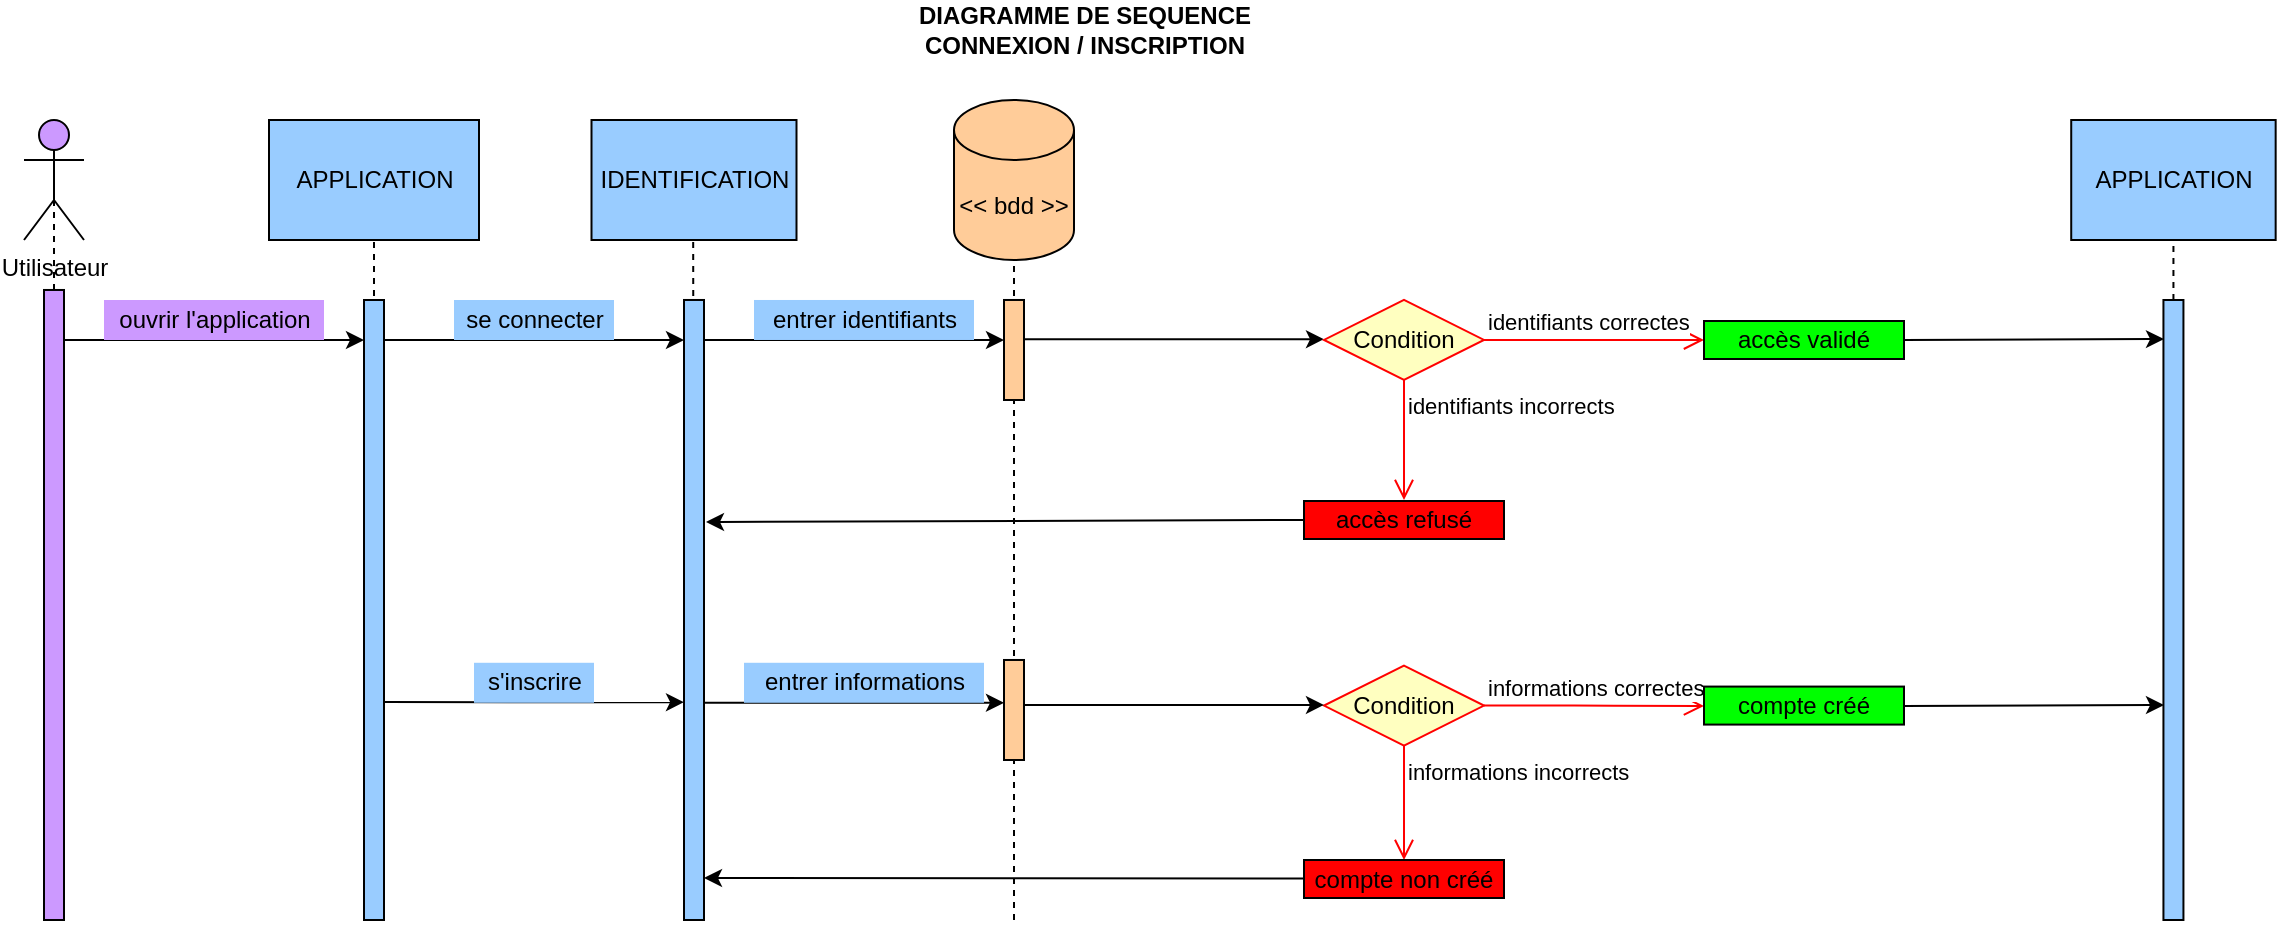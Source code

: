 <mxfile version="15.3.7" type="device"><diagram id="AM0xhpKbkET-VhJ2idW7" name="Page-1"><mxGraphModel dx="1278" dy="489" grid="1" gridSize="10" guides="1" tooltips="1" connect="1" arrows="1" fold="1" page="1" pageScale="1" pageWidth="827" pageHeight="1169" math="0" shadow="0"><root><mxCell id="0"/><mxCell id="1" parent="0"/><mxCell id="JyncEitehn_fcY9Y_TbM-84" value="identifiants correctes" style="edgeStyle=orthogonalEdgeStyle;html=1;align=left;verticalAlign=bottom;endArrow=open;endSize=8;strokeColor=#ff0000;fillColor=#CC99FF;" parent="1" source="JyncEitehn_fcY9Y_TbM-83" edge="1"><mxGeometry x="-1" relative="1" as="geometry"><mxPoint x="900" y="180" as="targetPoint"/></mxGeometry></mxCell><mxCell id="VBZJFwsdffEzWOCnubFp-1" value="Utilisateur" style="shape=umlActor;verticalLabelPosition=bottom;verticalAlign=top;html=1;outlineConnect=0;fillColor=#CC99FF;" parent="1" vertex="1"><mxGeometry x="60" y="70" width="30" height="60" as="geometry"/></mxCell><mxCell id="VBZJFwsdffEzWOCnubFp-3" value="" style="endArrow=none;dashed=1;html=1;entryX=0.5;entryY=0.5;entryDx=0;entryDy=0;entryPerimeter=0;fillColor=#CC99FF;startArrow=none;" parent="1" source="VBZJFwsdffEzWOCnubFp-2" target="VBZJFwsdffEzWOCnubFp-1" edge="1"><mxGeometry width="50" height="50" relative="1" as="geometry"><mxPoint x="75" y="400" as="sourcePoint"/><mxPoint x="110" y="280" as="targetPoint"/></mxGeometry></mxCell><mxCell id="VBZJFwsdffEzWOCnubFp-4" value="" style="endArrow=classic;html=1;exitX=1;exitY=0.333;exitDx=0;exitDy=0;exitPerimeter=0;" parent="1" edge="1"><mxGeometry width="50" height="50" relative="1" as="geometry"><mxPoint x="80" y="179.98" as="sourcePoint"/><mxPoint x="230" y="180" as="targetPoint"/></mxGeometry></mxCell><mxCell id="VBZJFwsdffEzWOCnubFp-6" value="ouvrir l'application" style="text;html=1;align=center;verticalAlign=middle;resizable=0;points=[];autosize=1;strokeColor=none;fillColor=#CC99FF;" parent="1" vertex="1"><mxGeometry x="100" y="160" width="110" height="20" as="geometry"/></mxCell><mxCell id="JyncEitehn_fcY9Y_TbM-33" value="&lt;b&gt;DIAGRAMME DE SEQUENCE&lt;br&gt;CONNEXION / INSCRIPTION&lt;/b&gt;" style="text;html=1;align=center;verticalAlign=middle;resizable=0;points=[];autosize=1;strokeColor=none;fillColor=none;" parent="1" vertex="1"><mxGeometry x="500" y="10" width="180" height="30" as="geometry"/></mxCell><mxCell id="JyncEitehn_fcY9Y_TbM-71" value="" style="endArrow=classic;html=1;exitX=1;exitY=0.333;exitDx=0;exitDy=0;exitPerimeter=0;fillColor=#99CCFF;" parent="1" edge="1"><mxGeometry width="50" height="50" relative="1" as="geometry"><mxPoint x="240.0" y="180.0" as="sourcePoint"/><mxPoint x="390" y="180.02" as="targetPoint"/></mxGeometry></mxCell><mxCell id="JyncEitehn_fcY9Y_TbM-72" value="se connecter" style="text;html=1;align=center;verticalAlign=middle;resizable=0;points=[];autosize=1;strokeColor=none;fillColor=#99CCFF;" parent="1" vertex="1"><mxGeometry x="275" y="160" width="80" height="20" as="geometry"/></mxCell><mxCell id="JyncEitehn_fcY9Y_TbM-73" value="" style="endArrow=classic;html=1;exitX=1;exitY=0.333;exitDx=0;exitDy=0;exitPerimeter=0;fillColor=#99CCFF;" parent="1" edge="1"><mxGeometry width="50" height="50" relative="1" as="geometry"><mxPoint x="240" y="361.06" as="sourcePoint"/><mxPoint x="390" y="361.08" as="targetPoint"/></mxGeometry></mxCell><mxCell id="JyncEitehn_fcY9Y_TbM-74" value="s'inscrire" style="text;html=1;align=center;verticalAlign=middle;resizable=0;points=[];autosize=1;strokeColor=none;fillColor=#99CCFF;" parent="1" vertex="1"><mxGeometry x="285" y="341.39" width="60" height="20" as="geometry"/></mxCell><mxCell id="JyncEitehn_fcY9Y_TbM-75" value="" style="endArrow=classic;html=1;exitX=1;exitY=0.333;exitDx=0;exitDy=0;exitPerimeter=0;" parent="1" edge="1"><mxGeometry width="50" height="50" relative="1" as="geometry"><mxPoint x="400" y="180" as="sourcePoint"/><mxPoint x="550" y="180.02" as="targetPoint"/></mxGeometry></mxCell><mxCell id="JyncEitehn_fcY9Y_TbM-76" value="entrer identifiants" style="text;html=1;align=center;verticalAlign=middle;resizable=0;points=[];autosize=1;strokeColor=none;fillColor=#99CCFF;" parent="1" vertex="1"><mxGeometry x="425" y="159.99" width="110" height="20" as="geometry"/></mxCell><mxCell id="JyncEitehn_fcY9Y_TbM-82" value="" style="endArrow=classic;html=1;exitX=1;exitY=0.333;exitDx=0;exitDy=0;exitPerimeter=0;" parent="1" edge="1"><mxGeometry width="50" height="50" relative="1" as="geometry"><mxPoint x="560" y="179.58" as="sourcePoint"/><mxPoint x="710" y="179.6" as="targetPoint"/></mxGeometry></mxCell><mxCell id="JyncEitehn_fcY9Y_TbM-83" value="Condition" style="rhombus;whiteSpace=wrap;html=1;fillColor=#ffffc0;strokeColor=#ff0000;" parent="1" vertex="1"><mxGeometry x="710" y="159.99" width="80" height="40" as="geometry"/></mxCell><mxCell id="JyncEitehn_fcY9Y_TbM-85" value="identifiants incorrects" style="edgeStyle=orthogonalEdgeStyle;html=1;align=left;verticalAlign=top;endArrow=open;endSize=8;strokeColor=#ff0000;fillColor=#CC99FF;" parent="1" source="JyncEitehn_fcY9Y_TbM-83" edge="1"><mxGeometry x="-1" relative="1" as="geometry"><mxPoint x="750" y="259.99" as="targetPoint"/></mxGeometry></mxCell><mxCell id="JyncEitehn_fcY9Y_TbM-88" value="accès refusé" style="rounded=0;whiteSpace=wrap;html=1;fillColor=#FF0000;" parent="1" vertex="1"><mxGeometry x="700" y="260.5" width="100" height="19" as="geometry"/></mxCell><mxCell id="JyncEitehn_fcY9Y_TbM-89" value="" style="endArrow=classic;html=1;fillColor=#CC99FF;exitX=0;exitY=0.5;exitDx=0;exitDy=0;" parent="1" source="JyncEitehn_fcY9Y_TbM-88" edge="1"><mxGeometry width="50" height="50" relative="1" as="geometry"><mxPoint x="570" y="350" as="sourcePoint"/><mxPoint x="401" y="271" as="targetPoint"/></mxGeometry></mxCell><mxCell id="JyncEitehn_fcY9Y_TbM-90" value="accès validé" style="rounded=0;whiteSpace=wrap;html=1;fillColor=#00FF00;" parent="1" vertex="1"><mxGeometry x="900" y="170.5" width="100" height="19" as="geometry"/></mxCell><mxCell id="JyncEitehn_fcY9Y_TbM-92" value="" style="endArrow=classic;html=1;fillColor=#99CCFF;" parent="1" edge="1"><mxGeometry width="50" height="50" relative="1" as="geometry"><mxPoint x="1000" y="180" as="sourcePoint"/><mxPoint x="1130" y="179.53" as="targetPoint"/></mxGeometry></mxCell><mxCell id="JyncEitehn_fcY9Y_TbM-93" value="" style="endArrow=none;dashed=1;html=1;fillColor=#99CCFF;entryX=0.5;entryY=0.5;entryDx=0;entryDy=0;entryPerimeter=0;" parent="1" edge="1"><mxGeometry width="50" height="50" relative="1" as="geometry"><mxPoint x="235" y="470" as="sourcePoint"/><mxPoint x="235" y="100.0" as="targetPoint"/></mxGeometry></mxCell><mxCell id="JyncEitehn_fcY9Y_TbM-94" value="" style="endArrow=none;dashed=1;html=1;fillColor=#CC99FF;entryX=0.5;entryY=0.5;entryDx=0;entryDy=0;entryPerimeter=0;" parent="1" edge="1"><mxGeometry width="50" height="50" relative="1" as="geometry"><mxPoint x="555" y="470" as="sourcePoint"/><mxPoint x="555" y="100" as="targetPoint"/></mxGeometry></mxCell><mxCell id="JyncEitehn_fcY9Y_TbM-95" value="" style="endArrow=none;dashed=1;html=1;fillColor=#99CCFF;entryX=0.5;entryY=0.5;entryDx=0;entryDy=0;entryPerimeter=0;startArrow=none;" parent="1" source="JyncEitehn_fcY9Y_TbM-118" edge="1"><mxGeometry width="50" height="50" relative="1" as="geometry"><mxPoint x="1135" y="400" as="sourcePoint"/><mxPoint x="1134.72" y="100.0" as="targetPoint"/></mxGeometry></mxCell><mxCell id="JyncEitehn_fcY9Y_TbM-98" value="" style="endArrow=none;dashed=1;html=1;fillColor=#99CCFF;entryX=0.5;entryY=0.5;entryDx=0;entryDy=0;entryPerimeter=0;" parent="1" target="JyncEitehn_fcY9Y_TbM-96" edge="1"><mxGeometry width="50" height="50" relative="1" as="geometry"><mxPoint x="1135" y="470" as="sourcePoint"/><mxPoint x="1134.72" y="100" as="targetPoint"/></mxGeometry></mxCell><mxCell id="JyncEitehn_fcY9Y_TbM-96" value="" style="rounded=0;whiteSpace=wrap;html=1;fillColor=#99CCFF;" parent="1" vertex="1"><mxGeometry x="1129.72" y="160" width="10" height="310" as="geometry"/></mxCell><mxCell id="JyncEitehn_fcY9Y_TbM-99" value="" style="endArrow=none;dashed=1;html=1;entryX=0.5;entryY=0.5;entryDx=0;entryDy=0;entryPerimeter=0;fillColor=#CC99FF;" parent="1" target="VBZJFwsdffEzWOCnubFp-2" edge="1"><mxGeometry width="50" height="50" relative="1" as="geometry"><mxPoint x="75" y="470" as="sourcePoint"/><mxPoint x="75" y="100" as="targetPoint"/></mxGeometry></mxCell><mxCell id="VBZJFwsdffEzWOCnubFp-2" value="" style="rounded=0;whiteSpace=wrap;html=1;fillColor=#CC99FF;" parent="1" vertex="1"><mxGeometry x="70" y="154.99" width="10" height="315.01" as="geometry"/></mxCell><mxCell id="JyncEitehn_fcY9Y_TbM-78" value="" style="rounded=0;whiteSpace=wrap;html=1;fillColor=#FFCC99;" parent="1" vertex="1"><mxGeometry x="550" y="159.99" width="10" height="50.01" as="geometry"/></mxCell><mxCell id="VBZJFwsdffEzWOCnubFp-10" value="" style="rounded=0;whiteSpace=wrap;html=1;fillColor=#99CCFF;" parent="1" vertex="1"><mxGeometry x="230" y="160" width="10" height="310" as="geometry"/></mxCell><mxCell id="JyncEitehn_fcY9Y_TbM-101" value="" style="endArrow=classic;html=1;exitX=1;exitY=0.333;exitDx=0;exitDy=0;exitPerimeter=0;" parent="1" edge="1"><mxGeometry width="50" height="50" relative="1" as="geometry"><mxPoint x="400" y="361.39" as="sourcePoint"/><mxPoint x="550" y="361.41" as="targetPoint"/></mxGeometry></mxCell><mxCell id="JyncEitehn_fcY9Y_TbM-102" value="entrer informations" style="text;html=1;align=center;verticalAlign=middle;resizable=0;points=[];autosize=1;strokeColor=none;fillColor=#99CCFF;" parent="1" vertex="1"><mxGeometry x="420" y="341.39" width="120" height="20" as="geometry"/></mxCell><mxCell id="JyncEitehn_fcY9Y_TbM-103" value="" style="rounded=0;whiteSpace=wrap;html=1;fillColor=#FFCC99;" parent="1" vertex="1"><mxGeometry x="550" y="339.99" width="10" height="50.01" as="geometry"/></mxCell><mxCell id="JyncEitehn_fcY9Y_TbM-105" value="Condition" style="rhombus;whiteSpace=wrap;html=1;fillColor=#ffffc0;strokeColor=#ff0000;" parent="1" vertex="1"><mxGeometry x="710" y="342.79" width="80" height="40" as="geometry"/></mxCell><mxCell id="JyncEitehn_fcY9Y_TbM-106" value="informations correctes" style="edgeStyle=orthogonalEdgeStyle;html=1;align=left;verticalAlign=bottom;endArrow=open;endSize=8;strokeColor=#ff0000;fillColor=#CC99FF;" parent="1" source="JyncEitehn_fcY9Y_TbM-105" edge="1"><mxGeometry x="-1" relative="1" as="geometry"><mxPoint x="900" y="363" as="targetPoint"/></mxGeometry></mxCell><mxCell id="JyncEitehn_fcY9Y_TbM-107" value="informations incorrects" style="edgeStyle=orthogonalEdgeStyle;html=1;align=left;verticalAlign=top;endArrow=open;endSize=8;strokeColor=#ff0000;fillColor=#CC99FF;entryX=0.5;entryY=0;entryDx=0;entryDy=0;" parent="1" source="JyncEitehn_fcY9Y_TbM-105" target="JyncEitehn_fcY9Y_TbM-110" edge="1"><mxGeometry x="-1" relative="1" as="geometry"><mxPoint x="750" y="442.79" as="targetPoint"/></mxGeometry></mxCell><mxCell id="JyncEitehn_fcY9Y_TbM-108" value="" style="endArrow=classic;html=1;exitX=1;exitY=0.333;exitDx=0;exitDy=0;exitPerimeter=0;" parent="1" edge="1"><mxGeometry width="50" height="50" relative="1" as="geometry"><mxPoint x="560" y="362.45" as="sourcePoint"/><mxPoint x="710" y="362.47" as="targetPoint"/></mxGeometry></mxCell><mxCell id="JyncEitehn_fcY9Y_TbM-109" value="compte créé" style="rounded=0;whiteSpace=wrap;html=1;fillColor=#00FF00;" parent="1" vertex="1"><mxGeometry x="900" y="353.29" width="100" height="19" as="geometry"/></mxCell><mxCell id="JyncEitehn_fcY9Y_TbM-110" value="compte non créé" style="rounded=0;whiteSpace=wrap;html=1;fillColor=#FF0000;" parent="1" vertex="1"><mxGeometry x="700" y="440" width="100" height="19" as="geometry"/></mxCell><mxCell id="JyncEitehn_fcY9Y_TbM-112" value="" style="endArrow=classic;html=1;fillColor=#CC99FF;exitX=0;exitY=0.5;exitDx=0;exitDy=0;" parent="1" edge="1"><mxGeometry width="50" height="50" relative="1" as="geometry"><mxPoint x="700" y="449.21" as="sourcePoint"/><mxPoint x="400" y="449" as="targetPoint"/></mxGeometry></mxCell><mxCell id="JyncEitehn_fcY9Y_TbM-113" value="" style="endArrow=classic;html=1;fillColor=#99CCFF;" parent="1" edge="1"><mxGeometry width="50" height="50" relative="1" as="geometry"><mxPoint x="1000" y="363" as="sourcePoint"/><mxPoint x="1130" y="362.52" as="targetPoint"/></mxGeometry></mxCell><mxCell id="JyncEitehn_fcY9Y_TbM-114" value="&amp;lt;&amp;lt; bdd &amp;gt;&amp;gt;" style="shape=cylinder3;whiteSpace=wrap;html=1;boundedLbl=1;backgroundOutline=1;size=15;fillColor=#FFCC99;" parent="1" vertex="1"><mxGeometry x="525" y="60" width="60" height="80" as="geometry"/></mxCell><mxCell id="JyncEitehn_fcY9Y_TbM-115" value="APPLICATION" style="rounded=0;whiteSpace=wrap;html=1;fillColor=#99CCFF;" parent="1" vertex="1"><mxGeometry x="182.5" y="70" width="105" height="60" as="geometry"/></mxCell><mxCell id="JyncEitehn_fcY9Y_TbM-117" value="" style="endArrow=none;dashed=1;html=1;fillColor=#99CCFF;entryX=0.5;entryY=0.5;entryDx=0;entryDy=0;entryPerimeter=0;" parent="1" edge="1"><mxGeometry width="50" height="50" relative="1" as="geometry"><mxPoint x="395" y="470" as="sourcePoint"/><mxPoint x="394.58" y="120.0" as="targetPoint"/></mxGeometry></mxCell><mxCell id="VBZJFwsdffEzWOCnubFp-18" value="" style="rounded=0;whiteSpace=wrap;html=1;fillColor=#99CCFF;" parent="1" vertex="1"><mxGeometry x="390" y="159.99" width="10" height="310.01" as="geometry"/></mxCell><mxCell id="JyncEitehn_fcY9Y_TbM-116" value="IDENTIFICATION" style="rounded=0;whiteSpace=wrap;html=1;fillColor=#99CCFF;" parent="1" vertex="1"><mxGeometry x="343.75" y="70" width="102.5" height="60" as="geometry"/></mxCell><mxCell id="Tl6CnDo1wCIYpiOxs4qH-1" value="" style="endArrow=none;dashed=1;html=1;fillColor=#99CCFF;entryX=0.5;entryY=0.5;entryDx=0;entryDy=0;entryPerimeter=0;startArrow=none;" edge="1" parent="1" source="JyncEitehn_fcY9Y_TbM-96" target="JyncEitehn_fcY9Y_TbM-118"><mxGeometry width="50" height="50" relative="1" as="geometry"><mxPoint x="1134.72" y="160" as="sourcePoint"/><mxPoint x="1134.72" y="100" as="targetPoint"/></mxGeometry></mxCell><mxCell id="JyncEitehn_fcY9Y_TbM-118" value="APPLICATION" style="rounded=0;whiteSpace=wrap;html=1;fillColor=#99CCFF;" parent="1" vertex="1"><mxGeometry x="1083.61" y="70" width="102.22" height="60" as="geometry"/></mxCell></root></mxGraphModel></diagram></mxfile>